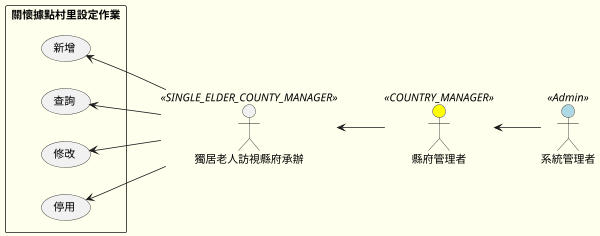 @startuml

skinparam BackgroundColor #ffffee
scale 600 width

skinparam actor {
  BackgroundColor<<Admin>> LightBlue
  BackgroundColor<<COUNTRY_MANAGER>> Yellow
  BackgroundColor<<SINGLE_ELDER_COUNTY_SUPERVISOR>> DarkBlue
  BackgroundColor<<SINGLE_ELDER_NOTIFIER>> Purple
}

skinparam usecase {
  ArrowColor<<External>> DarkGreen
}

left to right direction

actor 系統管理者<<Admin>>
actor 縣府管理者<<COUNTRY_MANAGER>>
actor 獨居老人訪視縣府承辦<<SINGLE_ELDER_COUNTY_MANAGER>>

rectangle 關懷據點村里設定作業 {


  usecase INSERT as "新增"
  usecase QUERY as "查詢"
  usecase UPDATE as "修改"
  usecase STOP as "停用"

  QUERY <-- 獨居老人訪視縣府承辦
  UPDATE <-- 獨居老人訪視縣府承辦
  INSERT <-- 獨居老人訪視縣府承辦
  STOP <-- 獨居老人訪視縣府承辦

  縣府管理者 <-- 系統管理者
  獨居老人訪視縣府承辦 <-- 縣府管理者


}

@enduml
